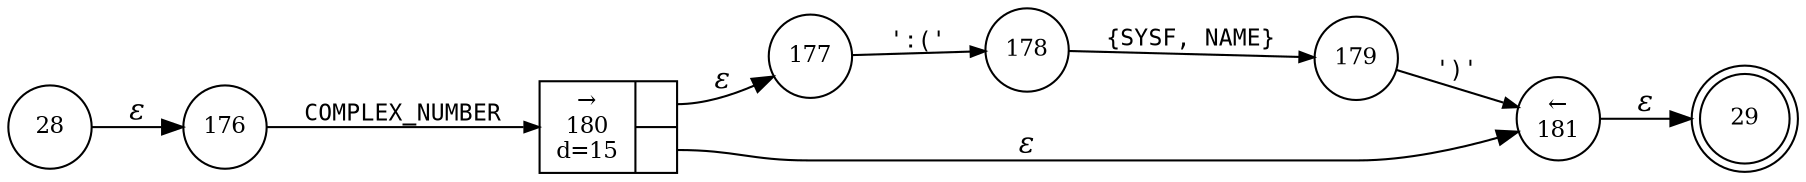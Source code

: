 digraph ATN {
rankdir=LR;
s29[fontsize=11, label="29", shape=doublecircle, fixedsize=true, width=.6];
s176[fontsize=11,label="176", shape=circle, fixedsize=true, width=.55, peripheries=1];
s177[fontsize=11,label="177", shape=circle, fixedsize=true, width=.55, peripheries=1];
s178[fontsize=11,label="178", shape=circle, fixedsize=true, width=.55, peripheries=1];
s179[fontsize=11,label="179", shape=circle, fixedsize=true, width=.55, peripheries=1];
s180[fontsize=11,label="{&rarr;\n180\nd=15|{<p0>|<p1>}}", shape=record, fixedsize=false, peripheries=1];
s181[fontsize=11,label="&larr;\n181", shape=circle, fixedsize=true, width=.55, peripheries=1];
s28[fontsize=11,label="28", shape=circle, fixedsize=true, width=.55, peripheries=1];
s28 -> s176 [fontname="Times-Italic", label="&epsilon;"];
s176 -> s180 [fontsize=11, fontname="Courier", arrowsize=.7, label = "COMPLEX_NUMBER", arrowhead = normal];
s180:p0 -> s177 [fontname="Times-Italic", label="&epsilon;"];
s180:p1 -> s181 [fontname="Times-Italic", label="&epsilon;"];
s177 -> s178 [fontsize=11, fontname="Courier", arrowsize=.7, label = "':('", arrowhead = normal];
s181 -> s29 [fontname="Times-Italic", label="&epsilon;"];
s178 -> s179 [fontsize=11, fontname="Courier", arrowsize=.7, label = "{SYSF, NAME}", arrowhead = normal];
s179 -> s181 [fontsize=11, fontname="Courier", arrowsize=.7, label = "')'", arrowhead = normal];
}